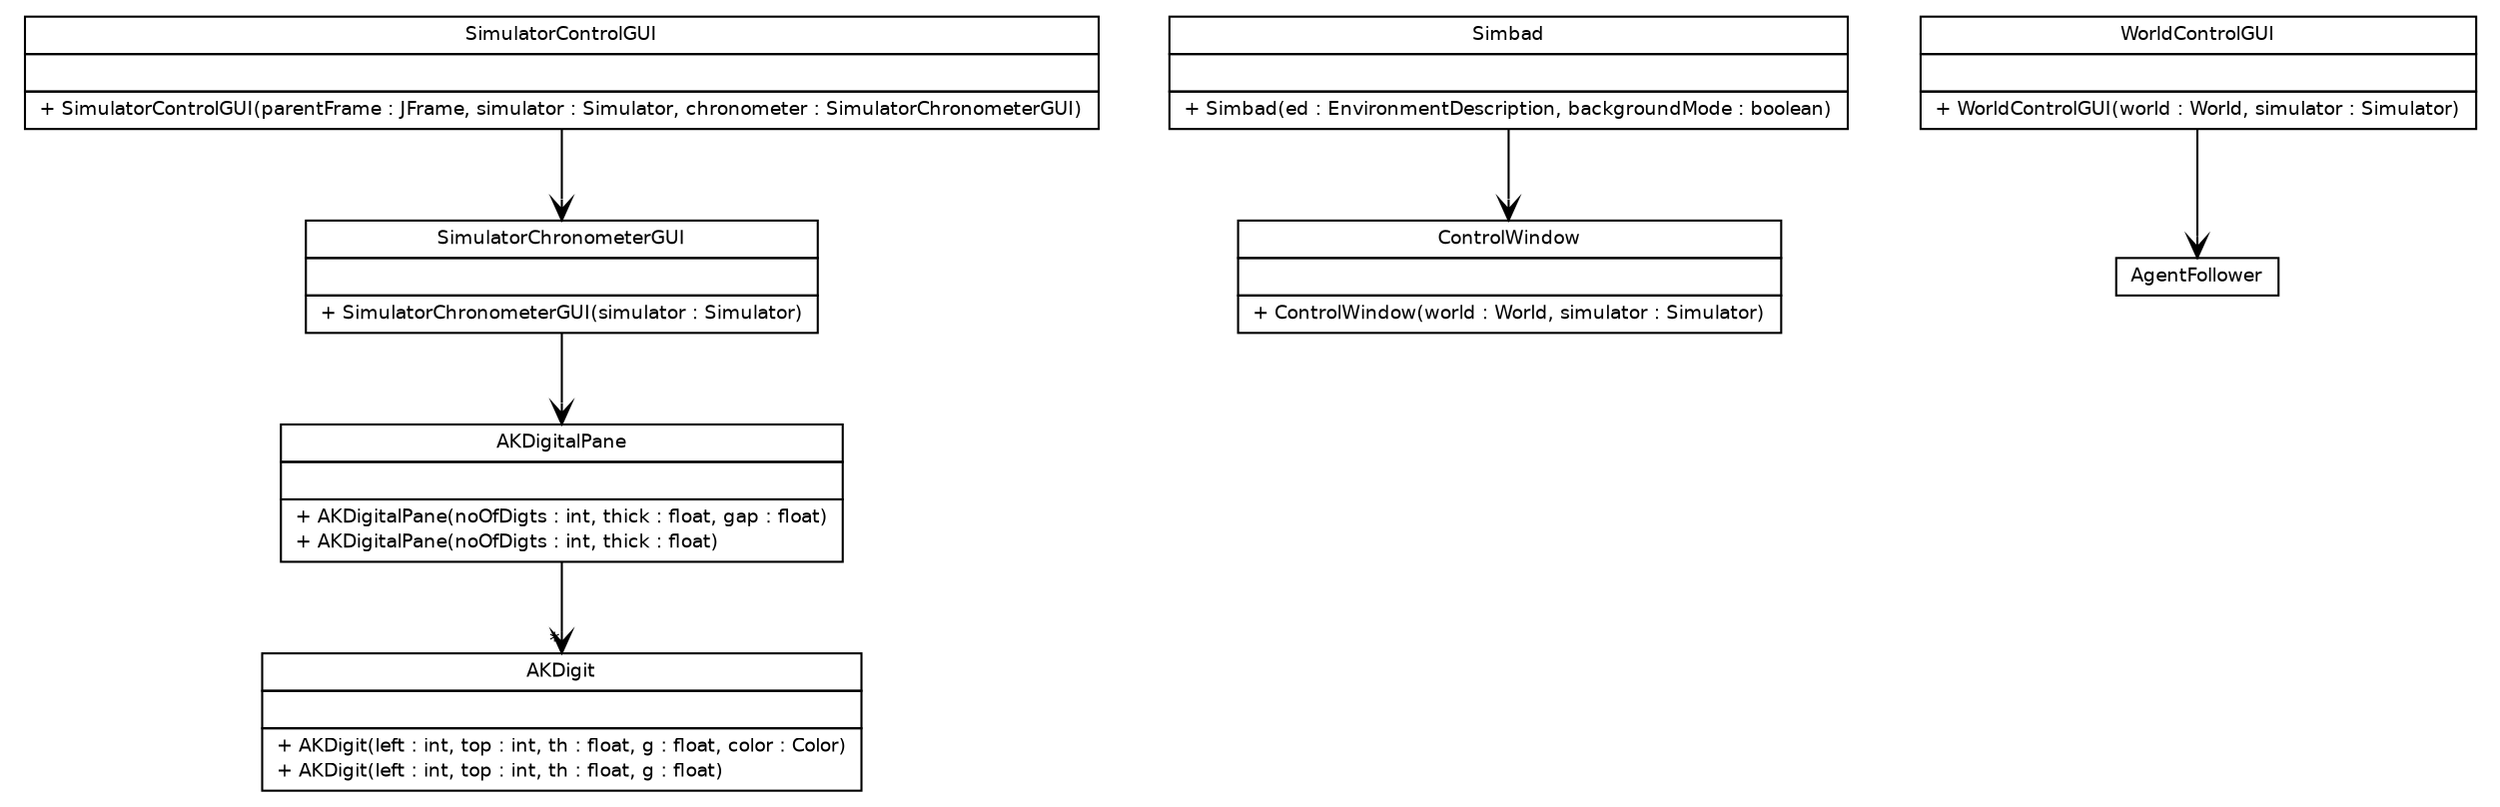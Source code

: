 #!/usr/local/bin/dot
#
# Class diagram 
# Generated by UMLGraph version 5.1 (http://www.umlgraph.org/)
#

digraph G {
	edge [fontname="Helvetica",fontsize=10,labelfontname="Helvetica",labelfontsize=10];
	node [fontname="Helvetica",fontsize=10,shape=plaintext];
	nodesep=0.25;
	ranksep=0.5;
	// es.upm.dit.gsi.gsilejos.simbad.gui.AKDigit
	c57 [label=<<table title="es.upm.dit.gsi.gsilejos.simbad.gui.AKDigit" border="0" cellborder="1" cellspacing="0" cellpadding="2" port="p" href="./AKDigit.html">
		<tr><td><table border="0" cellspacing="0" cellpadding="1">
<tr><td align="center" balign="center"> AKDigit </td></tr>
		</table></td></tr>
		<tr><td><table border="0" cellspacing="0" cellpadding="1">
<tr><td align="left" balign="left">  </td></tr>
		</table></td></tr>
		<tr><td><table border="0" cellspacing="0" cellpadding="1">
<tr><td align="left" balign="left"> + AKDigit(left : int, top : int, th : float, g : float, color : Color) </td></tr>
<tr><td align="left" balign="left"> + AKDigit(left : int, top : int, th : float, g : float) </td></tr>
		</table></td></tr>
		</table>>, fontname="Helvetica", fontcolor="black", fontsize=9.0];
	// es.upm.dit.gsi.gsilejos.simbad.gui.AKDigitalPane
	c58 [label=<<table title="es.upm.dit.gsi.gsilejos.simbad.gui.AKDigitalPane" border="0" cellborder="1" cellspacing="0" cellpadding="2" port="p" href="./AKDigitalPane.html">
		<tr><td><table border="0" cellspacing="0" cellpadding="1">
<tr><td align="center" balign="center"> AKDigitalPane </td></tr>
		</table></td></tr>
		<tr><td><table border="0" cellspacing="0" cellpadding="1">
<tr><td align="left" balign="left">  </td></tr>
		</table></td></tr>
		<tr><td><table border="0" cellspacing="0" cellpadding="1">
<tr><td align="left" balign="left"> + AKDigitalPane(noOfDigts : int, thick : float, gap : float) </td></tr>
<tr><td align="left" balign="left"> + AKDigitalPane(noOfDigts : int, thick : float) </td></tr>
		</table></td></tr>
		</table>>, fontname="Helvetica", fontcolor="black", fontsize=9.0];
	// es.upm.dit.gsi.gsilejos.simbad.gui.SimulatorChronometerGUI
	c59 [label=<<table title="es.upm.dit.gsi.gsilejos.simbad.gui.SimulatorChronometerGUI" border="0" cellborder="1" cellspacing="0" cellpadding="2" port="p" href="./SimulatorChronometerGUI.html">
		<tr><td><table border="0" cellspacing="0" cellpadding="1">
<tr><td align="center" balign="center"> SimulatorChronometerGUI </td></tr>
		</table></td></tr>
		<tr><td><table border="0" cellspacing="0" cellpadding="1">
<tr><td align="left" balign="left">  </td></tr>
		</table></td></tr>
		<tr><td><table border="0" cellspacing="0" cellpadding="1">
<tr><td align="left" balign="left"> + SimulatorChronometerGUI(simulator : Simulator) </td></tr>
		</table></td></tr>
		</table>>, fontname="Helvetica", fontcolor="black", fontsize=9.0];
	// es.upm.dit.gsi.gsilejos.simbad.gui.ControlWindow
	c60 [label=<<table title="es.upm.dit.gsi.gsilejos.simbad.gui.ControlWindow" border="0" cellborder="1" cellspacing="0" cellpadding="2" port="p" href="./ControlWindow.html">
		<tr><td><table border="0" cellspacing="0" cellpadding="1">
<tr><td align="center" balign="center"> ControlWindow </td></tr>
		</table></td></tr>
		<tr><td><table border="0" cellspacing="0" cellpadding="1">
<tr><td align="left" balign="left">  </td></tr>
		</table></td></tr>
		<tr><td><table border="0" cellspacing="0" cellpadding="1">
<tr><td align="left" balign="left"> + ControlWindow(world : World, simulator : Simulator) </td></tr>
		</table></td></tr>
		</table>>, fontname="Helvetica", fontcolor="black", fontsize=9.0];
	// es.upm.dit.gsi.gsilejos.simbad.gui.SimulatorControlGUI
	c61 [label=<<table title="es.upm.dit.gsi.gsilejos.simbad.gui.SimulatorControlGUI" border="0" cellborder="1" cellspacing="0" cellpadding="2" port="p" href="./SimulatorControlGUI.html">
		<tr><td><table border="0" cellspacing="0" cellpadding="1">
<tr><td align="center" balign="center"> SimulatorControlGUI </td></tr>
		</table></td></tr>
		<tr><td><table border="0" cellspacing="0" cellpadding="1">
<tr><td align="left" balign="left">  </td></tr>
		</table></td></tr>
		<tr><td><table border="0" cellspacing="0" cellpadding="1">
<tr><td align="left" balign="left"> + SimulatorControlGUI(parentFrame : JFrame, simulator : Simulator, chronometer : SimulatorChronometerGUI) </td></tr>
		</table></td></tr>
		</table>>, fontname="Helvetica", fontcolor="black", fontsize=9.0];
	// es.upm.dit.gsi.gsilejos.simbad.gui.WorldControlGUI
	c62 [label=<<table title="es.upm.dit.gsi.gsilejos.simbad.gui.WorldControlGUI" border="0" cellborder="1" cellspacing="0" cellpadding="2" port="p" href="./WorldControlGUI.html">
		<tr><td><table border="0" cellspacing="0" cellpadding="1">
<tr><td align="center" balign="center"> WorldControlGUI </td></tr>
		</table></td></tr>
		<tr><td><table border="0" cellspacing="0" cellpadding="1">
<tr><td align="left" balign="left">  </td></tr>
		</table></td></tr>
		<tr><td><table border="0" cellspacing="0" cellpadding="1">
<tr><td align="left" balign="left"> + WorldControlGUI(world : World, simulator : Simulator) </td></tr>
		</table></td></tr>
		</table>>, fontname="Helvetica", fontcolor="black", fontsize=9.0];
	// es.upm.dit.gsi.gsilejos.simbad.gui.Simbad
	c63 [label=<<table title="es.upm.dit.gsi.gsilejos.simbad.gui.Simbad" border="0" cellborder="1" cellspacing="0" cellpadding="2" port="p" href="./Simbad.html">
		<tr><td><table border="0" cellspacing="0" cellpadding="1">
<tr><td align="center" balign="center"> Simbad </td></tr>
		</table></td></tr>
		<tr><td><table border="0" cellspacing="0" cellpadding="1">
<tr><td align="left" balign="left">  </td></tr>
		</table></td></tr>
		<tr><td><table border="0" cellspacing="0" cellpadding="1">
<tr><td align="left" balign="left"> + Simbad(ed : EnvironmentDescription, backgroundMode : boolean) </td></tr>
		</table></td></tr>
		</table>>, fontname="Helvetica", fontcolor="black", fontsize=9.0];
	// es.upm.dit.gsi.gsilejos.simbad.gui.AKDigitalPane NAVASSOC es.upm.dit.gsi.gsilejos.simbad.gui.AKDigit
	c58:p -> c57:p [taillabel="", label="", headlabel="*", fontname="Helvetica", fontcolor="black", fontsize=10.0, color="black", arrowhead=open];
	// es.upm.dit.gsi.gsilejos.simbad.gui.SimulatorChronometerGUI NAVASSOC es.upm.dit.gsi.gsilejos.simbad.gui.AKDigitalPane
	c59:p -> c58:p [taillabel="", label="", headlabel="", fontname="Helvetica", fontcolor="black", fontsize=10.0, color="black", arrowhead=open];
	// es.upm.dit.gsi.gsilejos.simbad.gui.SimulatorControlGUI NAVASSOC es.upm.dit.gsi.gsilejos.simbad.gui.SimulatorChronometerGUI
	c61:p -> c59:p [taillabel="", label="", headlabel="", fontname="Helvetica", fontcolor="black", fontsize=10.0, color="black", arrowhead=open];
	// es.upm.dit.gsi.gsilejos.simbad.gui.WorldControlGUI NAVASSOC es.upm.dit.gsi.gsilejos.simbad.gui.AgentFollower
	c62:p -> c64:p [taillabel="", label="", headlabel="", fontname="Helvetica", fontcolor="black", fontsize=10.0, color="black", arrowhead=open];
	// es.upm.dit.gsi.gsilejos.simbad.gui.Simbad NAVASSOC es.upm.dit.gsi.gsilejos.simbad.gui.ControlWindow
	c63:p -> c60:p [taillabel="", label="", headlabel="", fontname="Helvetica", fontcolor="black", fontsize=10.0, color="black", arrowhead=open];
	// es.upm.dit.gsi.gsilejos.simbad.gui.AgentFollower
	c64 [label=<<table title="es.upm.dit.gsi.gsilejos.simbad.gui.AgentFollower" border="0" cellborder="1" cellspacing="0" cellpadding="2" port="p" href="http://java.sun.com/j2se/1.4.2/docs/api/es/upm/dit/gsi/gsilejos/simbad/gui/AgentFollower.html">
		<tr><td><table border="0" cellspacing="0" cellpadding="1">
<tr><td align="center" balign="center"> AgentFollower </td></tr>
		</table></td></tr>
		</table>>, fontname="Helvetica", fontcolor="black", fontsize=9.0];
}

